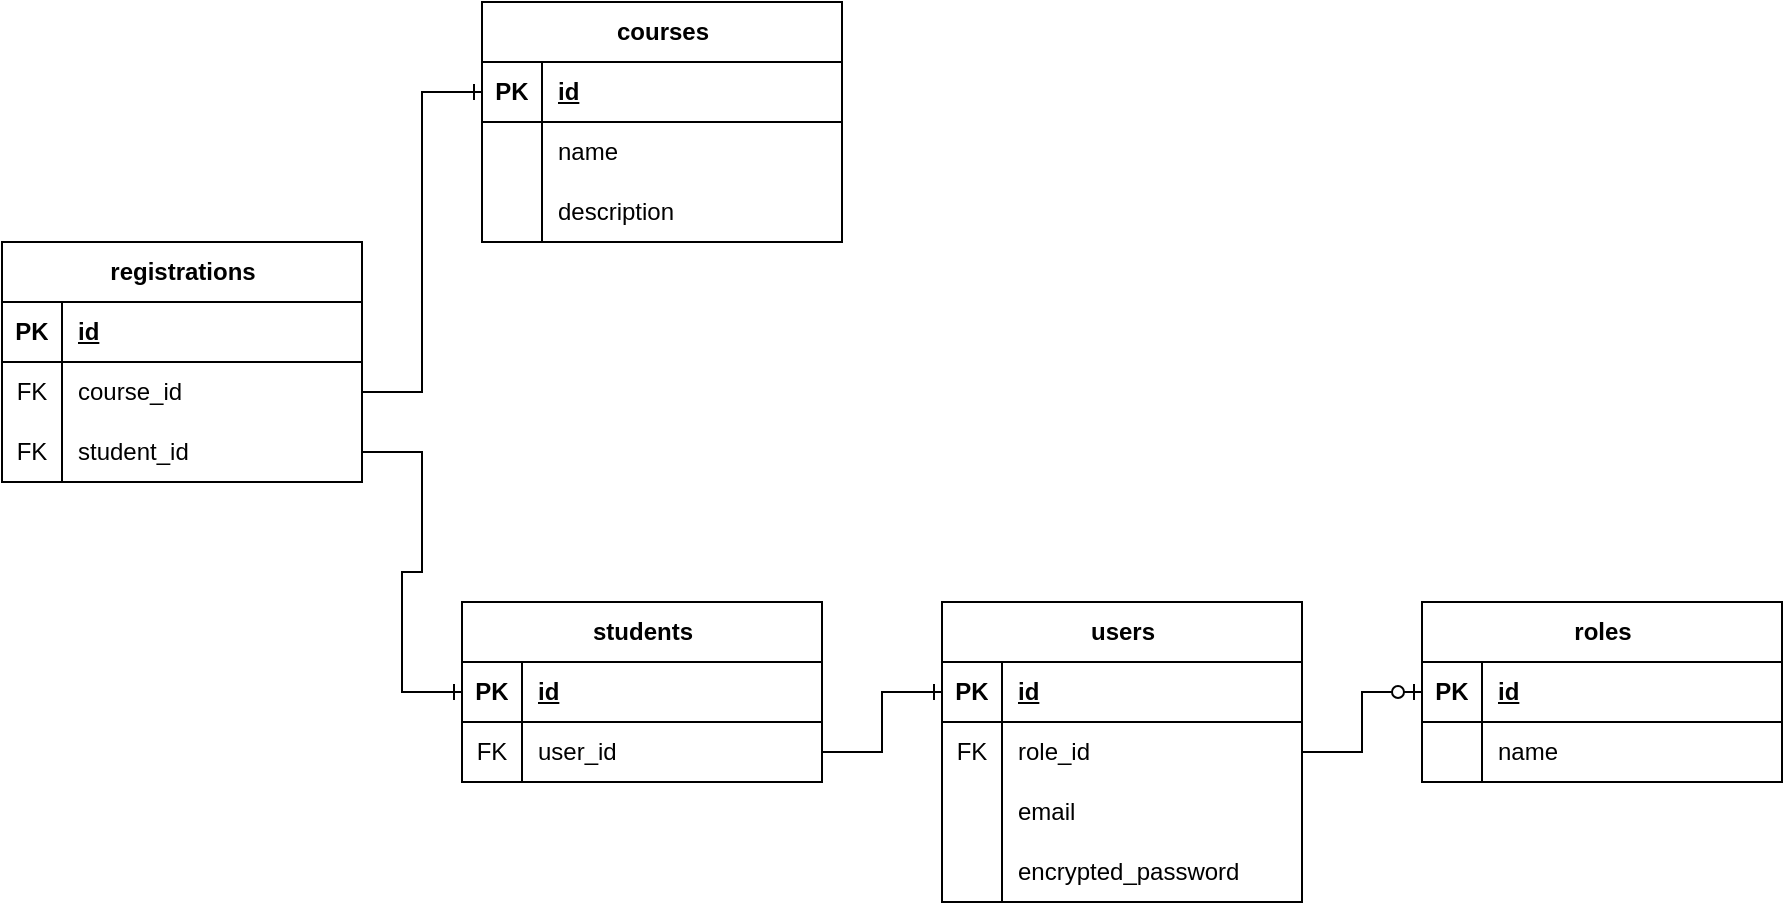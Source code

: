 <mxfile version="21.0.4" type="device"><diagram name="Page-1" id="QpjB3jPf5GgnFfby_65L"><mxGraphModel dx="2284" dy="796" grid="1" gridSize="10" guides="1" tooltips="1" connect="1" arrows="1" fold="1" page="1" pageScale="1" pageWidth="850" pageHeight="1100" math="0" shadow="0"><root><mxCell id="0"/><mxCell id="1" parent="0"/><mxCell id="6JHpVzR8cEs_D9E-aqY8-1" value="users" style="shape=table;startSize=30;container=1;collapsible=1;childLayout=tableLayout;fixedRows=1;rowLines=0;fontStyle=1;align=center;resizeLast=1;html=1;" vertex="1" parent="1"><mxGeometry x="340" y="530" width="180" height="150" as="geometry"/></mxCell><mxCell id="6JHpVzR8cEs_D9E-aqY8-2" value="" style="shape=tableRow;horizontal=0;startSize=0;swimlaneHead=0;swimlaneBody=0;fillColor=none;collapsible=0;dropTarget=0;points=[[0,0.5],[1,0.5]];portConstraint=eastwest;top=0;left=0;right=0;bottom=1;" vertex="1" parent="6JHpVzR8cEs_D9E-aqY8-1"><mxGeometry y="30" width="180" height="30" as="geometry"/></mxCell><mxCell id="6JHpVzR8cEs_D9E-aqY8-3" value="PK" style="shape=partialRectangle;connectable=0;fillColor=none;top=0;left=0;bottom=0;right=0;fontStyle=1;overflow=hidden;whiteSpace=wrap;html=1;" vertex="1" parent="6JHpVzR8cEs_D9E-aqY8-2"><mxGeometry width="30" height="30" as="geometry"><mxRectangle width="30" height="30" as="alternateBounds"/></mxGeometry></mxCell><mxCell id="6JHpVzR8cEs_D9E-aqY8-4" value="id" style="shape=partialRectangle;connectable=0;fillColor=none;top=0;left=0;bottom=0;right=0;align=left;spacingLeft=6;fontStyle=5;overflow=hidden;whiteSpace=wrap;html=1;" vertex="1" parent="6JHpVzR8cEs_D9E-aqY8-2"><mxGeometry x="30" width="150" height="30" as="geometry"><mxRectangle width="150" height="30" as="alternateBounds"/></mxGeometry></mxCell><mxCell id="6JHpVzR8cEs_D9E-aqY8-5" value="" style="shape=tableRow;horizontal=0;startSize=0;swimlaneHead=0;swimlaneBody=0;fillColor=none;collapsible=0;dropTarget=0;points=[[0,0.5],[1,0.5]];portConstraint=eastwest;top=0;left=0;right=0;bottom=0;" vertex="1" parent="6JHpVzR8cEs_D9E-aqY8-1"><mxGeometry y="60" width="180" height="30" as="geometry"/></mxCell><mxCell id="6JHpVzR8cEs_D9E-aqY8-6" value="FK" style="shape=partialRectangle;connectable=0;fillColor=none;top=0;left=0;bottom=0;right=0;editable=1;overflow=hidden;whiteSpace=wrap;html=1;" vertex="1" parent="6JHpVzR8cEs_D9E-aqY8-5"><mxGeometry width="30" height="30" as="geometry"><mxRectangle width="30" height="30" as="alternateBounds"/></mxGeometry></mxCell><mxCell id="6JHpVzR8cEs_D9E-aqY8-7" value="role_id" style="shape=partialRectangle;connectable=0;fillColor=none;top=0;left=0;bottom=0;right=0;align=left;spacingLeft=6;overflow=hidden;whiteSpace=wrap;html=1;" vertex="1" parent="6JHpVzR8cEs_D9E-aqY8-5"><mxGeometry x="30" width="150" height="30" as="geometry"><mxRectangle width="150" height="30" as="alternateBounds"/></mxGeometry></mxCell><mxCell id="6JHpVzR8cEs_D9E-aqY8-8" value="" style="shape=tableRow;horizontal=0;startSize=0;swimlaneHead=0;swimlaneBody=0;fillColor=none;collapsible=0;dropTarget=0;points=[[0,0.5],[1,0.5]];portConstraint=eastwest;top=0;left=0;right=0;bottom=0;" vertex="1" parent="6JHpVzR8cEs_D9E-aqY8-1"><mxGeometry y="90" width="180" height="30" as="geometry"/></mxCell><mxCell id="6JHpVzR8cEs_D9E-aqY8-9" value="" style="shape=partialRectangle;connectable=0;fillColor=none;top=0;left=0;bottom=0;right=0;editable=1;overflow=hidden;whiteSpace=wrap;html=1;" vertex="1" parent="6JHpVzR8cEs_D9E-aqY8-8"><mxGeometry width="30" height="30" as="geometry"><mxRectangle width="30" height="30" as="alternateBounds"/></mxGeometry></mxCell><mxCell id="6JHpVzR8cEs_D9E-aqY8-10" value="email" style="shape=partialRectangle;connectable=0;fillColor=none;top=0;left=0;bottom=0;right=0;align=left;spacingLeft=6;overflow=hidden;whiteSpace=wrap;html=1;" vertex="1" parent="6JHpVzR8cEs_D9E-aqY8-8"><mxGeometry x="30" width="150" height="30" as="geometry"><mxRectangle width="150" height="30" as="alternateBounds"/></mxGeometry></mxCell><mxCell id="6JHpVzR8cEs_D9E-aqY8-11" value="" style="shape=tableRow;horizontal=0;startSize=0;swimlaneHead=0;swimlaneBody=0;fillColor=none;collapsible=0;dropTarget=0;points=[[0,0.5],[1,0.5]];portConstraint=eastwest;top=0;left=0;right=0;bottom=0;" vertex="1" parent="6JHpVzR8cEs_D9E-aqY8-1"><mxGeometry y="120" width="180" height="30" as="geometry"/></mxCell><mxCell id="6JHpVzR8cEs_D9E-aqY8-12" value="" style="shape=partialRectangle;connectable=0;fillColor=none;top=0;left=0;bottom=0;right=0;editable=1;overflow=hidden;whiteSpace=wrap;html=1;" vertex="1" parent="6JHpVzR8cEs_D9E-aqY8-11"><mxGeometry width="30" height="30" as="geometry"><mxRectangle width="30" height="30" as="alternateBounds"/></mxGeometry></mxCell><mxCell id="6JHpVzR8cEs_D9E-aqY8-13" value="encrypted_password" style="shape=partialRectangle;connectable=0;fillColor=none;top=0;left=0;bottom=0;right=0;align=left;spacingLeft=6;overflow=hidden;whiteSpace=wrap;html=1;" vertex="1" parent="6JHpVzR8cEs_D9E-aqY8-11"><mxGeometry x="30" width="150" height="30" as="geometry"><mxRectangle width="150" height="30" as="alternateBounds"/></mxGeometry></mxCell><mxCell id="6JHpVzR8cEs_D9E-aqY8-14" value="roles" style="shape=table;startSize=30;container=1;collapsible=1;childLayout=tableLayout;fixedRows=1;rowLines=0;fontStyle=1;align=center;resizeLast=1;html=1;" vertex="1" parent="1"><mxGeometry x="580" y="530" width="180" height="90" as="geometry"/></mxCell><mxCell id="6JHpVzR8cEs_D9E-aqY8-15" value="" style="shape=tableRow;horizontal=0;startSize=0;swimlaneHead=0;swimlaneBody=0;fillColor=none;collapsible=0;dropTarget=0;points=[[0,0.5],[1,0.5]];portConstraint=eastwest;top=0;left=0;right=0;bottom=1;" vertex="1" parent="6JHpVzR8cEs_D9E-aqY8-14"><mxGeometry y="30" width="180" height="30" as="geometry"/></mxCell><mxCell id="6JHpVzR8cEs_D9E-aqY8-16" value="PK" style="shape=partialRectangle;connectable=0;fillColor=none;top=0;left=0;bottom=0;right=0;fontStyle=1;overflow=hidden;whiteSpace=wrap;html=1;" vertex="1" parent="6JHpVzR8cEs_D9E-aqY8-15"><mxGeometry width="30" height="30" as="geometry"><mxRectangle width="30" height="30" as="alternateBounds"/></mxGeometry></mxCell><mxCell id="6JHpVzR8cEs_D9E-aqY8-17" value="id" style="shape=partialRectangle;connectable=0;fillColor=none;top=0;left=0;bottom=0;right=0;align=left;spacingLeft=6;fontStyle=5;overflow=hidden;whiteSpace=wrap;html=1;" vertex="1" parent="6JHpVzR8cEs_D9E-aqY8-15"><mxGeometry x="30" width="150" height="30" as="geometry"><mxRectangle width="150" height="30" as="alternateBounds"/></mxGeometry></mxCell><mxCell id="6JHpVzR8cEs_D9E-aqY8-18" value="" style="shape=tableRow;horizontal=0;startSize=0;swimlaneHead=0;swimlaneBody=0;fillColor=none;collapsible=0;dropTarget=0;points=[[0,0.5],[1,0.5]];portConstraint=eastwest;top=0;left=0;right=0;bottom=0;" vertex="1" parent="6JHpVzR8cEs_D9E-aqY8-14"><mxGeometry y="60" width="180" height="30" as="geometry"/></mxCell><mxCell id="6JHpVzR8cEs_D9E-aqY8-19" value="" style="shape=partialRectangle;connectable=0;fillColor=none;top=0;left=0;bottom=0;right=0;editable=1;overflow=hidden;whiteSpace=wrap;html=1;" vertex="1" parent="6JHpVzR8cEs_D9E-aqY8-18"><mxGeometry width="30" height="30" as="geometry"><mxRectangle width="30" height="30" as="alternateBounds"/></mxGeometry></mxCell><mxCell id="6JHpVzR8cEs_D9E-aqY8-20" value="name" style="shape=partialRectangle;connectable=0;fillColor=none;top=0;left=0;bottom=0;right=0;align=left;spacingLeft=6;overflow=hidden;whiteSpace=wrap;html=1;" vertex="1" parent="6JHpVzR8cEs_D9E-aqY8-18"><mxGeometry x="30" width="150" height="30" as="geometry"><mxRectangle width="150" height="30" as="alternateBounds"/></mxGeometry></mxCell><mxCell id="6JHpVzR8cEs_D9E-aqY8-27" value="students" style="shape=table;startSize=30;container=1;collapsible=1;childLayout=tableLayout;fixedRows=1;rowLines=0;fontStyle=1;align=center;resizeLast=1;html=1;" vertex="1" parent="1"><mxGeometry x="100" y="530" width="180" height="90" as="geometry"/></mxCell><mxCell id="6JHpVzR8cEs_D9E-aqY8-28" value="" style="shape=tableRow;horizontal=0;startSize=0;swimlaneHead=0;swimlaneBody=0;fillColor=none;collapsible=0;dropTarget=0;points=[[0,0.5],[1,0.5]];portConstraint=eastwest;top=0;left=0;right=0;bottom=1;" vertex="1" parent="6JHpVzR8cEs_D9E-aqY8-27"><mxGeometry y="30" width="180" height="30" as="geometry"/></mxCell><mxCell id="6JHpVzR8cEs_D9E-aqY8-29" value="PK" style="shape=partialRectangle;connectable=0;fillColor=none;top=0;left=0;bottom=0;right=0;fontStyle=1;overflow=hidden;whiteSpace=wrap;html=1;" vertex="1" parent="6JHpVzR8cEs_D9E-aqY8-28"><mxGeometry width="30" height="30" as="geometry"><mxRectangle width="30" height="30" as="alternateBounds"/></mxGeometry></mxCell><mxCell id="6JHpVzR8cEs_D9E-aqY8-30" value="id" style="shape=partialRectangle;connectable=0;fillColor=none;top=0;left=0;bottom=0;right=0;align=left;spacingLeft=6;fontStyle=5;overflow=hidden;whiteSpace=wrap;html=1;" vertex="1" parent="6JHpVzR8cEs_D9E-aqY8-28"><mxGeometry x="30" width="150" height="30" as="geometry"><mxRectangle width="150" height="30" as="alternateBounds"/></mxGeometry></mxCell><mxCell id="6JHpVzR8cEs_D9E-aqY8-31" value="" style="shape=tableRow;horizontal=0;startSize=0;swimlaneHead=0;swimlaneBody=0;fillColor=none;collapsible=0;dropTarget=0;points=[[0,0.5],[1,0.5]];portConstraint=eastwest;top=0;left=0;right=0;bottom=0;" vertex="1" parent="6JHpVzR8cEs_D9E-aqY8-27"><mxGeometry y="60" width="180" height="30" as="geometry"/></mxCell><mxCell id="6JHpVzR8cEs_D9E-aqY8-32" value="FK" style="shape=partialRectangle;connectable=0;fillColor=none;top=0;left=0;bottom=0;right=0;editable=1;overflow=hidden;whiteSpace=wrap;html=1;" vertex="1" parent="6JHpVzR8cEs_D9E-aqY8-31"><mxGeometry width="30" height="30" as="geometry"><mxRectangle width="30" height="30" as="alternateBounds"/></mxGeometry></mxCell><mxCell id="6JHpVzR8cEs_D9E-aqY8-33" value="user_id" style="shape=partialRectangle;connectable=0;fillColor=none;top=0;left=0;bottom=0;right=0;align=left;spacingLeft=6;overflow=hidden;whiteSpace=wrap;html=1;" vertex="1" parent="6JHpVzR8cEs_D9E-aqY8-31"><mxGeometry x="30" width="150" height="30" as="geometry"><mxRectangle width="150" height="30" as="alternateBounds"/></mxGeometry></mxCell><mxCell id="6JHpVzR8cEs_D9E-aqY8-40" value="" style="edgeStyle=entityRelationEdgeStyle;fontSize=12;html=1;endArrow=ERzeroToOne;endFill=1;rounded=0;exitX=1;exitY=0.5;exitDx=0;exitDy=0;entryX=0;entryY=0.5;entryDx=0;entryDy=0;" edge="1" parent="1" source="6JHpVzR8cEs_D9E-aqY8-5" target="6JHpVzR8cEs_D9E-aqY8-15"><mxGeometry width="100" height="100" relative="1" as="geometry"><mxPoint x="380" y="940" as="sourcePoint"/><mxPoint x="480" y="840" as="targetPoint"/></mxGeometry></mxCell><mxCell id="6JHpVzR8cEs_D9E-aqY8-41" value="" style="edgeStyle=entityRelationEdgeStyle;fontSize=12;html=1;endArrow=ERone;endFill=1;rounded=0;exitX=1;exitY=0.5;exitDx=0;exitDy=0;entryX=0;entryY=0.5;entryDx=0;entryDy=0;" edge="1" parent="1" source="6JHpVzR8cEs_D9E-aqY8-31" target="6JHpVzR8cEs_D9E-aqY8-2"><mxGeometry width="100" height="100" relative="1" as="geometry"><mxPoint x="300" y="880" as="sourcePoint"/><mxPoint x="400" y="780" as="targetPoint"/></mxGeometry></mxCell><mxCell id="6JHpVzR8cEs_D9E-aqY8-42" value="courses" style="shape=table;startSize=30;container=1;collapsible=1;childLayout=tableLayout;fixedRows=1;rowLines=0;fontStyle=1;align=center;resizeLast=1;html=1;" vertex="1" parent="1"><mxGeometry x="110" y="230" width="180" height="120" as="geometry"/></mxCell><mxCell id="6JHpVzR8cEs_D9E-aqY8-43" value="" style="shape=tableRow;horizontal=0;startSize=0;swimlaneHead=0;swimlaneBody=0;fillColor=none;collapsible=0;dropTarget=0;points=[[0,0.5],[1,0.5]];portConstraint=eastwest;top=0;left=0;right=0;bottom=1;" vertex="1" parent="6JHpVzR8cEs_D9E-aqY8-42"><mxGeometry y="30" width="180" height="30" as="geometry"/></mxCell><mxCell id="6JHpVzR8cEs_D9E-aqY8-44" value="PK" style="shape=partialRectangle;connectable=0;fillColor=none;top=0;left=0;bottom=0;right=0;fontStyle=1;overflow=hidden;whiteSpace=wrap;html=1;" vertex="1" parent="6JHpVzR8cEs_D9E-aqY8-43"><mxGeometry width="30" height="30" as="geometry"><mxRectangle width="30" height="30" as="alternateBounds"/></mxGeometry></mxCell><mxCell id="6JHpVzR8cEs_D9E-aqY8-45" value="id" style="shape=partialRectangle;connectable=0;fillColor=none;top=0;left=0;bottom=0;right=0;align=left;spacingLeft=6;fontStyle=5;overflow=hidden;whiteSpace=wrap;html=1;" vertex="1" parent="6JHpVzR8cEs_D9E-aqY8-43"><mxGeometry x="30" width="150" height="30" as="geometry"><mxRectangle width="150" height="30" as="alternateBounds"/></mxGeometry></mxCell><mxCell id="6JHpVzR8cEs_D9E-aqY8-46" value="" style="shape=tableRow;horizontal=0;startSize=0;swimlaneHead=0;swimlaneBody=0;fillColor=none;collapsible=0;dropTarget=0;points=[[0,0.5],[1,0.5]];portConstraint=eastwest;top=0;left=0;right=0;bottom=0;" vertex="1" parent="6JHpVzR8cEs_D9E-aqY8-42"><mxGeometry y="60" width="180" height="30" as="geometry"/></mxCell><mxCell id="6JHpVzR8cEs_D9E-aqY8-47" value="" style="shape=partialRectangle;connectable=0;fillColor=none;top=0;left=0;bottom=0;right=0;editable=1;overflow=hidden;whiteSpace=wrap;html=1;" vertex="1" parent="6JHpVzR8cEs_D9E-aqY8-46"><mxGeometry width="30" height="30" as="geometry"><mxRectangle width="30" height="30" as="alternateBounds"/></mxGeometry></mxCell><mxCell id="6JHpVzR8cEs_D9E-aqY8-48" value="name" style="shape=partialRectangle;connectable=0;fillColor=none;top=0;left=0;bottom=0;right=0;align=left;spacingLeft=6;overflow=hidden;whiteSpace=wrap;html=1;" vertex="1" parent="6JHpVzR8cEs_D9E-aqY8-46"><mxGeometry x="30" width="150" height="30" as="geometry"><mxRectangle width="150" height="30" as="alternateBounds"/></mxGeometry></mxCell><mxCell id="6JHpVzR8cEs_D9E-aqY8-49" value="" style="shape=tableRow;horizontal=0;startSize=0;swimlaneHead=0;swimlaneBody=0;fillColor=none;collapsible=0;dropTarget=0;points=[[0,0.5],[1,0.5]];portConstraint=eastwest;top=0;left=0;right=0;bottom=0;" vertex="1" parent="6JHpVzR8cEs_D9E-aqY8-42"><mxGeometry y="90" width="180" height="30" as="geometry"/></mxCell><mxCell id="6JHpVzR8cEs_D9E-aqY8-50" value="" style="shape=partialRectangle;connectable=0;fillColor=none;top=0;left=0;bottom=0;right=0;editable=1;overflow=hidden;whiteSpace=wrap;html=1;" vertex="1" parent="6JHpVzR8cEs_D9E-aqY8-49"><mxGeometry width="30" height="30" as="geometry"><mxRectangle width="30" height="30" as="alternateBounds"/></mxGeometry></mxCell><mxCell id="6JHpVzR8cEs_D9E-aqY8-51" value="description" style="shape=partialRectangle;connectable=0;fillColor=none;top=0;left=0;bottom=0;right=0;align=left;spacingLeft=6;overflow=hidden;whiteSpace=wrap;html=1;" vertex="1" parent="6JHpVzR8cEs_D9E-aqY8-49"><mxGeometry x="30" width="150" height="30" as="geometry"><mxRectangle width="150" height="30" as="alternateBounds"/></mxGeometry></mxCell><mxCell id="6JHpVzR8cEs_D9E-aqY8-55" value="registrations" style="shape=table;startSize=30;container=1;collapsible=1;childLayout=tableLayout;fixedRows=1;rowLines=0;fontStyle=1;align=center;resizeLast=1;html=1;" vertex="1" parent="1"><mxGeometry x="-130" y="350" width="180" height="120" as="geometry"/></mxCell><mxCell id="6JHpVzR8cEs_D9E-aqY8-56" value="" style="shape=tableRow;horizontal=0;startSize=0;swimlaneHead=0;swimlaneBody=0;fillColor=none;collapsible=0;dropTarget=0;points=[[0,0.5],[1,0.5]];portConstraint=eastwest;top=0;left=0;right=0;bottom=1;" vertex="1" parent="6JHpVzR8cEs_D9E-aqY8-55"><mxGeometry y="30" width="180" height="30" as="geometry"/></mxCell><mxCell id="6JHpVzR8cEs_D9E-aqY8-57" value="PK" style="shape=partialRectangle;connectable=0;fillColor=none;top=0;left=0;bottom=0;right=0;fontStyle=1;overflow=hidden;whiteSpace=wrap;html=1;" vertex="1" parent="6JHpVzR8cEs_D9E-aqY8-56"><mxGeometry width="30" height="30" as="geometry"><mxRectangle width="30" height="30" as="alternateBounds"/></mxGeometry></mxCell><mxCell id="6JHpVzR8cEs_D9E-aqY8-58" value="id" style="shape=partialRectangle;connectable=0;fillColor=none;top=0;left=0;bottom=0;right=0;align=left;spacingLeft=6;fontStyle=5;overflow=hidden;whiteSpace=wrap;html=1;" vertex="1" parent="6JHpVzR8cEs_D9E-aqY8-56"><mxGeometry x="30" width="150" height="30" as="geometry"><mxRectangle width="150" height="30" as="alternateBounds"/></mxGeometry></mxCell><mxCell id="6JHpVzR8cEs_D9E-aqY8-59" value="" style="shape=tableRow;horizontal=0;startSize=0;swimlaneHead=0;swimlaneBody=0;fillColor=none;collapsible=0;dropTarget=0;points=[[0,0.5],[1,0.5]];portConstraint=eastwest;top=0;left=0;right=0;bottom=0;" vertex="1" parent="6JHpVzR8cEs_D9E-aqY8-55"><mxGeometry y="60" width="180" height="30" as="geometry"/></mxCell><mxCell id="6JHpVzR8cEs_D9E-aqY8-60" value="FK" style="shape=partialRectangle;connectable=0;fillColor=none;top=0;left=0;bottom=0;right=0;editable=1;overflow=hidden;whiteSpace=wrap;html=1;" vertex="1" parent="6JHpVzR8cEs_D9E-aqY8-59"><mxGeometry width="30" height="30" as="geometry"><mxRectangle width="30" height="30" as="alternateBounds"/></mxGeometry></mxCell><mxCell id="6JHpVzR8cEs_D9E-aqY8-61" value="course_id" style="shape=partialRectangle;connectable=0;fillColor=none;top=0;left=0;bottom=0;right=0;align=left;spacingLeft=6;overflow=hidden;whiteSpace=wrap;html=1;" vertex="1" parent="6JHpVzR8cEs_D9E-aqY8-59"><mxGeometry x="30" width="150" height="30" as="geometry"><mxRectangle width="150" height="30" as="alternateBounds"/></mxGeometry></mxCell><mxCell id="6JHpVzR8cEs_D9E-aqY8-62" value="" style="shape=tableRow;horizontal=0;startSize=0;swimlaneHead=0;swimlaneBody=0;fillColor=none;collapsible=0;dropTarget=0;points=[[0,0.5],[1,0.5]];portConstraint=eastwest;top=0;left=0;right=0;bottom=0;" vertex="1" parent="6JHpVzR8cEs_D9E-aqY8-55"><mxGeometry y="90" width="180" height="30" as="geometry"/></mxCell><mxCell id="6JHpVzR8cEs_D9E-aqY8-63" value="FK" style="shape=partialRectangle;connectable=0;fillColor=none;top=0;left=0;bottom=0;right=0;editable=1;overflow=hidden;whiteSpace=wrap;html=1;" vertex="1" parent="6JHpVzR8cEs_D9E-aqY8-62"><mxGeometry width="30" height="30" as="geometry"><mxRectangle width="30" height="30" as="alternateBounds"/></mxGeometry></mxCell><mxCell id="6JHpVzR8cEs_D9E-aqY8-64" value="student_id" style="shape=partialRectangle;connectable=0;fillColor=none;top=0;left=0;bottom=0;right=0;align=left;spacingLeft=6;overflow=hidden;whiteSpace=wrap;html=1;" vertex="1" parent="6JHpVzR8cEs_D9E-aqY8-62"><mxGeometry x="30" width="150" height="30" as="geometry"><mxRectangle width="150" height="30" as="alternateBounds"/></mxGeometry></mxCell><mxCell id="6JHpVzR8cEs_D9E-aqY8-72" value="" style="edgeStyle=entityRelationEdgeStyle;fontSize=12;html=1;endArrow=ERone;endFill=1;rounded=0;exitX=1;exitY=0.5;exitDx=0;exitDy=0;entryX=0;entryY=0.5;entryDx=0;entryDy=0;" edge="1" parent="1" source="6JHpVzR8cEs_D9E-aqY8-62" target="6JHpVzR8cEs_D9E-aqY8-28"><mxGeometry width="100" height="100" relative="1" as="geometry"><mxPoint x="370" y="460" as="sourcePoint"/><mxPoint x="470" y="360" as="targetPoint"/></mxGeometry></mxCell><mxCell id="6JHpVzR8cEs_D9E-aqY8-73" value="" style="edgeStyle=entityRelationEdgeStyle;fontSize=12;html=1;endArrow=ERone;endFill=1;rounded=0;exitX=1;exitY=0.5;exitDx=0;exitDy=0;entryX=0;entryY=0.5;entryDx=0;entryDy=0;" edge="1" parent="1" source="6JHpVzR8cEs_D9E-aqY8-59" target="6JHpVzR8cEs_D9E-aqY8-43"><mxGeometry width="100" height="100" relative="1" as="geometry"><mxPoint x="370" y="460" as="sourcePoint"/><mxPoint x="470" y="360" as="targetPoint"/></mxGeometry></mxCell></root></mxGraphModel></diagram></mxfile>